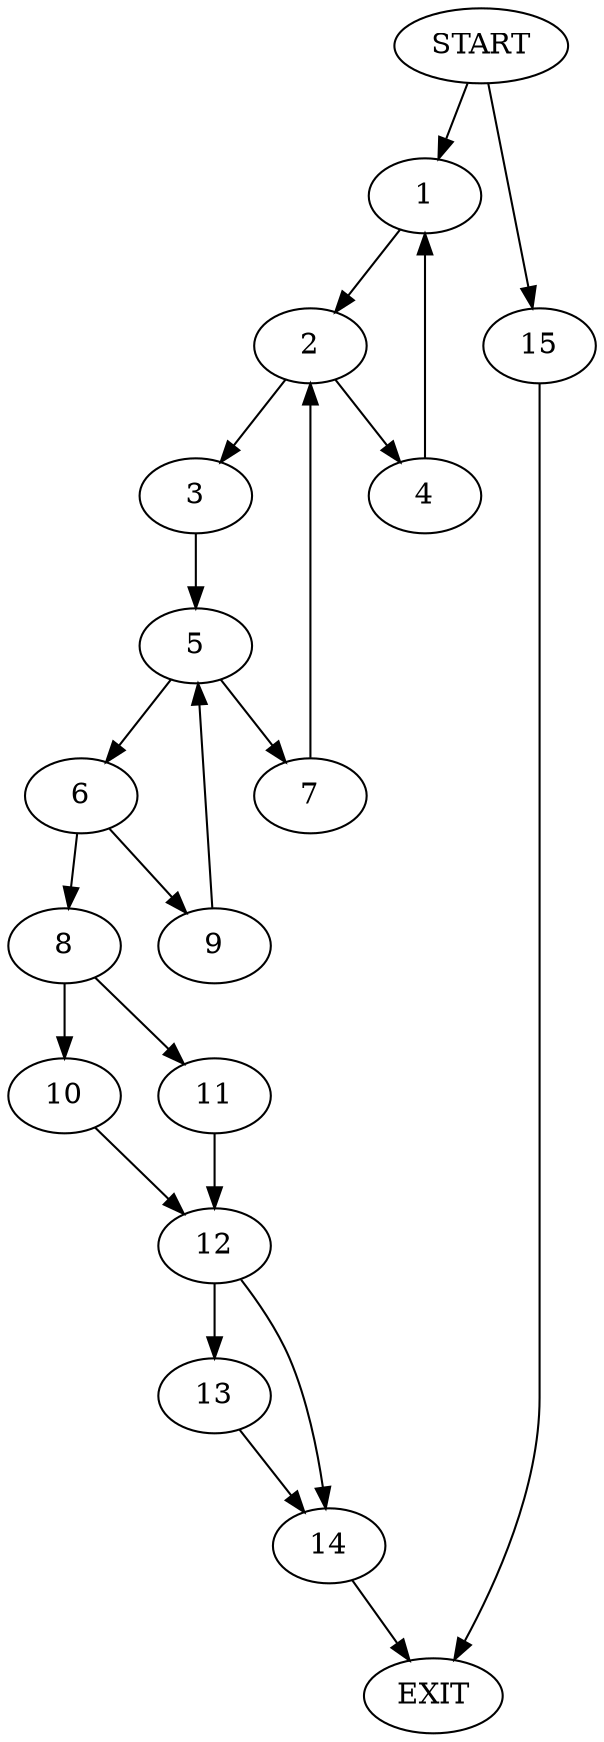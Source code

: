 digraph {
0 [label="START"]
16 [label="EXIT"]
0 -> 1
1 -> 2
2 -> 3
2 -> 4
3 -> 5
4 -> 1
5 -> 6
5 -> 7
6 -> 8
6 -> 9
7 -> 2
8 -> 10
8 -> 11
9 -> 5
11 -> 12
10 -> 12
12 -> 13
12 -> 14
14 -> 16
13 -> 14
0 -> 15
15 -> 16
}
